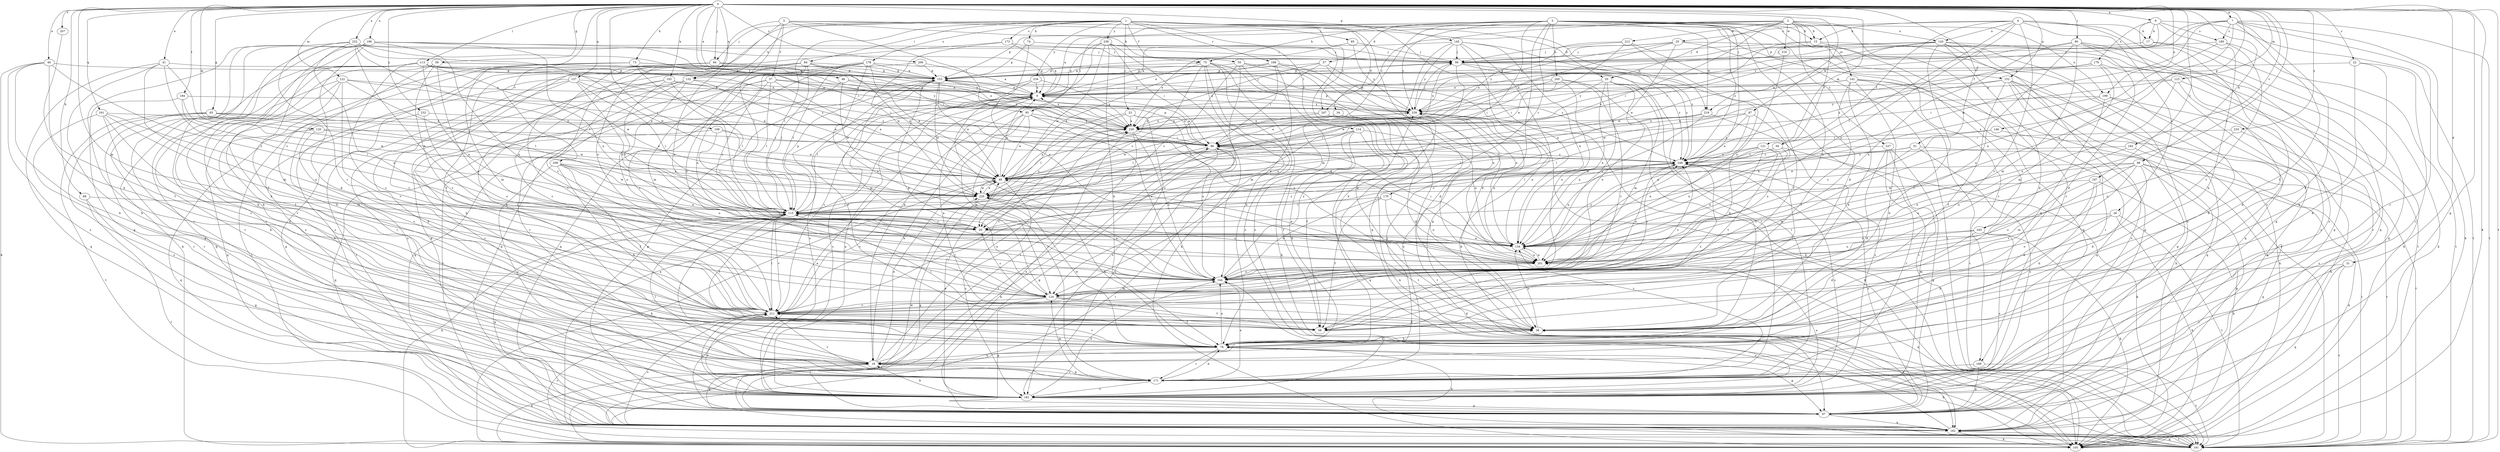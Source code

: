 strict digraph  {
0;
1;
2;
3;
4;
5;
6;
7;
9;
15;
17;
18;
22;
23;
25;
26;
29;
31;
34;
35;
37;
38;
40;
41;
46;
48;
51;
55;
56;
57;
58;
59;
65;
67;
68;
73;
74;
75;
76;
80;
84;
85;
86;
87;
94;
95;
96;
98;
102;
105;
109;
113;
114;
115;
120;
121;
122;
123;
124;
132;
134;
142;
143;
144;
145;
146;
152;
153;
157;
161;
162;
168;
169;
170;
171;
173;
178;
179;
180;
181;
182;
184;
187;
191;
196;
199;
200;
201;
206;
207;
208;
211;
212;
216;
219;
220;
222;
230;
232;
233;
234;
236;
237;
239;
245;
247;
249;
0 -> 6  [label=a];
0 -> 7  [label=a];
0 -> 22  [label=c];
0 -> 31  [label=d];
0 -> 40  [label=e];
0 -> 41  [label=e];
0 -> 46  [label=e];
0 -> 51  [label=f];
0 -> 59  [label=g];
0 -> 65  [label=g];
0 -> 67  [label=g];
0 -> 68  [label=h];
0 -> 73  [label=h];
0 -> 80  [label=i];
0 -> 87  [label=j];
0 -> 94  [label=j];
0 -> 98  [label=k];
0 -> 102  [label=k];
0 -> 105  [label=k];
0 -> 109  [label=l];
0 -> 113  [label=l];
0 -> 120  [label=m];
0 -> 121  [label=m];
0 -> 122  [label=m];
0 -> 123  [label=m];
0 -> 124  [label=m];
0 -> 132  [label=n];
0 -> 145  [label=p];
0 -> 146  [label=p];
0 -> 152  [label=p];
0 -> 157  [label=q];
0 -> 161  [label=q];
0 -> 182  [label=t];
0 -> 184  [label=t];
0 -> 187  [label=t];
0 -> 191  [label=t];
0 -> 196  [label=u];
0 -> 199  [label=u];
0 -> 206  [label=v];
0 -> 207  [label=v];
0 -> 208  [label=v];
0 -> 222  [label=x];
0 -> 230  [label=x];
0 -> 232  [label=y];
0 -> 233  [label=y];
0 -> 245  [label=z];
1 -> 23  [label=c];
1 -> 34  [label=d];
1 -> 35  [label=d];
1 -> 55  [label=f];
1 -> 74  [label=h];
1 -> 84  [label=i];
1 -> 94  [label=j];
1 -> 114  [label=l];
1 -> 115  [label=l];
1 -> 132  [label=n];
1 -> 134  [label=n];
1 -> 152  [label=p];
1 -> 162  [label=q];
1 -> 168  [label=r];
1 -> 173  [label=s];
1 -> 178  [label=s];
1 -> 211  [label=v];
1 -> 234  [label=y];
1 -> 236  [label=y];
1 -> 245  [label=z];
1 -> 247  [label=z];
2 -> 9  [label=a];
2 -> 15  [label=b];
2 -> 35  [label=d];
2 -> 48  [label=e];
2 -> 56  [label=f];
2 -> 95  [label=j];
2 -> 142  [label=o];
2 -> 143  [label=o];
2 -> 169  [label=r];
2 -> 212  [label=w];
2 -> 216  [label=w];
2 -> 237  [label=y];
2 -> 247  [label=z];
3 -> 15  [label=b];
3 -> 37  [label=d];
3 -> 38  [label=d];
3 -> 67  [label=g];
3 -> 75  [label=h];
3 -> 115  [label=l];
3 -> 124  [label=m];
3 -> 153  [label=p];
3 -> 169  [label=r];
3 -> 170  [label=r];
3 -> 191  [label=t];
3 -> 199  [label=u];
3 -> 200  [label=u];
3 -> 201  [label=u];
3 -> 219  [label=w];
3 -> 239  [label=y];
3 -> 249  [label=z];
4 -> 15  [label=b];
4 -> 17  [label=b];
4 -> 25  [label=c];
4 -> 26  [label=c];
4 -> 56  [label=f];
4 -> 67  [label=g];
4 -> 115  [label=l];
4 -> 134  [label=n];
4 -> 143  [label=o];
4 -> 162  [label=q];
4 -> 211  [label=v];
5 -> 29  [label=c];
5 -> 57  [label=f];
5 -> 75  [label=h];
5 -> 85  [label=i];
5 -> 95  [label=j];
5 -> 115  [label=l];
5 -> 144  [label=o];
5 -> 219  [label=w];
6 -> 17  [label=b];
6 -> 76  [label=h];
6 -> 171  [label=r];
6 -> 179  [label=s];
6 -> 180  [label=s];
6 -> 191  [label=t];
6 -> 239  [label=y];
7 -> 58  [label=f];
7 -> 76  [label=h];
7 -> 105  [label=k];
7 -> 134  [label=n];
7 -> 171  [label=r];
7 -> 180  [label=s];
7 -> 191  [label=t];
7 -> 219  [label=w];
7 -> 220  [label=w];
7 -> 239  [label=y];
9 -> 96  [label=j];
9 -> 115  [label=l];
9 -> 181  [label=s];
9 -> 211  [label=v];
9 -> 239  [label=y];
15 -> 67  [label=g];
15 -> 86  [label=i];
15 -> 96  [label=j];
15 -> 191  [label=t];
17 -> 96  [label=j];
17 -> 105  [label=k];
17 -> 162  [label=q];
18 -> 48  [label=e];
18 -> 67  [label=g];
18 -> 86  [label=i];
18 -> 105  [label=k];
18 -> 115  [label=l];
18 -> 171  [label=r];
18 -> 230  [label=x];
18 -> 239  [label=y];
22 -> 18  [label=b];
22 -> 76  [label=h];
22 -> 153  [label=p];
22 -> 171  [label=r];
23 -> 29  [label=c];
23 -> 115  [label=l];
23 -> 144  [label=o];
23 -> 181  [label=s];
23 -> 230  [label=x];
25 -> 9  [label=a];
25 -> 48  [label=e];
25 -> 96  [label=j];
25 -> 105  [label=k];
25 -> 153  [label=p];
25 -> 201  [label=u];
25 -> 230  [label=x];
26 -> 18  [label=b];
26 -> 29  [label=c];
26 -> 105  [label=k];
26 -> 144  [label=o];
26 -> 191  [label=t];
29 -> 115  [label=l];
29 -> 134  [label=n];
29 -> 249  [label=z];
31 -> 144  [label=o];
31 -> 162  [label=q];
31 -> 171  [label=r];
31 -> 191  [label=t];
34 -> 105  [label=k];
34 -> 191  [label=t];
34 -> 220  [label=w];
34 -> 230  [label=x];
35 -> 9  [label=a];
35 -> 86  [label=i];
35 -> 124  [label=m];
35 -> 134  [label=n];
35 -> 144  [label=o];
35 -> 171  [label=r];
35 -> 201  [label=u];
37 -> 48  [label=e];
37 -> 105  [label=k];
37 -> 153  [label=p];
37 -> 230  [label=x];
37 -> 239  [label=y];
38 -> 9  [label=a];
38 -> 76  [label=h];
38 -> 115  [label=l];
38 -> 134  [label=n];
40 -> 18  [label=b];
40 -> 29  [label=c];
40 -> 58  [label=f];
40 -> 105  [label=k];
40 -> 153  [label=p];
40 -> 181  [label=s];
41 -> 18  [label=b];
41 -> 29  [label=c];
41 -> 124  [label=m];
41 -> 153  [label=p];
41 -> 162  [label=q];
41 -> 220  [label=w];
46 -> 9  [label=a];
46 -> 76  [label=h];
46 -> 220  [label=w];
46 -> 230  [label=x];
48 -> 9  [label=a];
48 -> 105  [label=k];
48 -> 181  [label=s];
48 -> 211  [label=v];
48 -> 220  [label=w];
48 -> 230  [label=x];
51 -> 124  [label=m];
51 -> 181  [label=s];
51 -> 191  [label=t];
51 -> 220  [label=w];
51 -> 249  [label=z];
55 -> 29  [label=c];
55 -> 134  [label=n];
55 -> 153  [label=p];
55 -> 181  [label=s];
55 -> 211  [label=v];
55 -> 249  [label=z];
56 -> 105  [label=k];
56 -> 115  [label=l];
56 -> 134  [label=n];
56 -> 249  [label=z];
57 -> 9  [label=a];
57 -> 29  [label=c];
57 -> 48  [label=e];
57 -> 115  [label=l];
57 -> 134  [label=n];
57 -> 162  [label=q];
57 -> 239  [label=y];
58 -> 249  [label=z];
59 -> 76  [label=h];
59 -> 144  [label=o];
59 -> 153  [label=p];
59 -> 171  [label=r];
59 -> 211  [label=v];
59 -> 239  [label=y];
65 -> 48  [label=e];
65 -> 171  [label=r];
65 -> 181  [label=s];
65 -> 191  [label=t];
65 -> 220  [label=w];
65 -> 230  [label=x];
67 -> 38  [label=d];
67 -> 162  [label=q];
67 -> 220  [label=w];
67 -> 230  [label=x];
67 -> 249  [label=z];
68 -> 67  [label=g];
68 -> 115  [label=l];
68 -> 191  [label=t];
73 -> 86  [label=i];
73 -> 115  [label=l];
73 -> 124  [label=m];
73 -> 153  [label=p];
73 -> 181  [label=s];
73 -> 191  [label=t];
73 -> 239  [label=y];
74 -> 96  [label=j];
74 -> 153  [label=p];
74 -> 201  [label=u];
75 -> 9  [label=a];
75 -> 29  [label=c];
75 -> 76  [label=h];
75 -> 105  [label=k];
75 -> 144  [label=o];
75 -> 153  [label=p];
75 -> 181  [label=s];
75 -> 201  [label=u];
76 -> 18  [label=b];
76 -> 38  [label=d];
76 -> 67  [label=g];
76 -> 105  [label=k];
76 -> 144  [label=o];
76 -> 171  [label=r];
76 -> 211  [label=v];
76 -> 220  [label=w];
80 -> 38  [label=d];
80 -> 67  [label=g];
80 -> 96  [label=j];
80 -> 124  [label=m];
80 -> 144  [label=o];
80 -> 181  [label=s];
80 -> 201  [label=u];
84 -> 67  [label=g];
84 -> 76  [label=h];
84 -> 86  [label=i];
84 -> 115  [label=l];
84 -> 144  [label=o];
84 -> 153  [label=p];
84 -> 162  [label=q];
84 -> 230  [label=x];
85 -> 96  [label=j];
85 -> 230  [label=x];
85 -> 239  [label=y];
86 -> 9  [label=a];
86 -> 67  [label=g];
86 -> 105  [label=k];
86 -> 115  [label=l];
86 -> 153  [label=p];
86 -> 181  [label=s];
86 -> 249  [label=z];
87 -> 115  [label=l];
87 -> 134  [label=n];
87 -> 144  [label=o];
87 -> 230  [label=x];
87 -> 249  [label=z];
94 -> 48  [label=e];
94 -> 153  [label=p];
94 -> 181  [label=s];
94 -> 191  [label=t];
94 -> 211  [label=v];
95 -> 18  [label=b];
95 -> 48  [label=e];
95 -> 124  [label=m];
95 -> 144  [label=o];
95 -> 171  [label=r];
95 -> 201  [label=u];
95 -> 230  [label=x];
96 -> 153  [label=p];
96 -> 171  [label=r];
96 -> 191  [label=t];
96 -> 220  [label=w];
96 -> 230  [label=x];
96 -> 249  [label=z];
98 -> 38  [label=d];
98 -> 48  [label=e];
98 -> 67  [label=g];
98 -> 105  [label=k];
98 -> 124  [label=m];
98 -> 134  [label=n];
98 -> 162  [label=q];
98 -> 201  [label=u];
98 -> 211  [label=v];
102 -> 9  [label=a];
102 -> 29  [label=c];
102 -> 86  [label=i];
102 -> 115  [label=l];
102 -> 181  [label=s];
102 -> 211  [label=v];
109 -> 48  [label=e];
109 -> 86  [label=i];
109 -> 115  [label=l];
109 -> 162  [label=q];
113 -> 48  [label=e];
113 -> 67  [label=g];
113 -> 76  [label=h];
113 -> 134  [label=n];
113 -> 153  [label=p];
113 -> 162  [label=q];
113 -> 211  [label=v];
113 -> 220  [label=w];
113 -> 249  [label=z];
114 -> 48  [label=e];
114 -> 58  [label=f];
114 -> 76  [label=h];
114 -> 86  [label=i];
114 -> 134  [label=n];
114 -> 162  [label=q];
115 -> 29  [label=c];
115 -> 58  [label=f];
115 -> 105  [label=k];
115 -> 153  [label=p];
115 -> 162  [label=q];
115 -> 201  [label=u];
115 -> 211  [label=v];
120 -> 48  [label=e];
120 -> 86  [label=i];
120 -> 162  [label=q];
120 -> 211  [label=v];
121 -> 29  [label=c];
121 -> 58  [label=f];
121 -> 134  [label=n];
121 -> 201  [label=u];
121 -> 211  [label=v];
121 -> 249  [label=z];
122 -> 9  [label=a];
122 -> 58  [label=f];
122 -> 86  [label=i];
122 -> 115  [label=l];
122 -> 162  [label=q];
122 -> 171  [label=r];
122 -> 211  [label=v];
123 -> 9  [label=a];
123 -> 38  [label=d];
123 -> 86  [label=i];
123 -> 171  [label=r];
123 -> 201  [label=u];
124 -> 29  [label=c];
124 -> 38  [label=d];
124 -> 58  [label=f];
124 -> 67  [label=g];
124 -> 115  [label=l];
124 -> 153  [label=p];
124 -> 211  [label=v];
124 -> 249  [label=z];
132 -> 9  [label=a];
132 -> 48  [label=e];
132 -> 144  [label=o];
132 -> 171  [label=r];
132 -> 181  [label=s];
132 -> 191  [label=t];
134 -> 9  [label=a];
134 -> 86  [label=i];
134 -> 201  [label=u];
134 -> 249  [label=z];
142 -> 9  [label=a];
142 -> 38  [label=d];
142 -> 58  [label=f];
142 -> 76  [label=h];
142 -> 105  [label=k];
142 -> 162  [label=q];
142 -> 191  [label=t];
142 -> 239  [label=y];
143 -> 38  [label=d];
143 -> 58  [label=f];
143 -> 67  [label=g];
143 -> 86  [label=i];
143 -> 96  [label=j];
143 -> 162  [label=q];
143 -> 181  [label=s];
143 -> 191  [label=t];
143 -> 220  [label=w];
143 -> 239  [label=y];
144 -> 124  [label=m];
144 -> 220  [label=w];
144 -> 239  [label=y];
144 -> 249  [label=z];
145 -> 9  [label=a];
145 -> 38  [label=d];
145 -> 76  [label=h];
145 -> 96  [label=j];
145 -> 105  [label=k];
145 -> 134  [label=n];
145 -> 239  [label=y];
145 -> 249  [label=z];
146 -> 29  [label=c];
146 -> 86  [label=i];
146 -> 191  [label=t];
152 -> 9  [label=a];
152 -> 58  [label=f];
152 -> 67  [label=g];
152 -> 105  [label=k];
152 -> 162  [label=q];
152 -> 171  [label=r];
152 -> 181  [label=s];
152 -> 220  [label=w];
153 -> 9  [label=a];
153 -> 48  [label=e];
153 -> 58  [label=f];
153 -> 67  [label=g];
153 -> 124  [label=m];
153 -> 220  [label=w];
153 -> 230  [label=x];
157 -> 9  [label=a];
157 -> 18  [label=b];
157 -> 29  [label=c];
157 -> 67  [label=g];
157 -> 115  [label=l];
157 -> 171  [label=r];
157 -> 249  [label=z];
161 -> 38  [label=d];
161 -> 124  [label=m];
161 -> 134  [label=n];
161 -> 171  [label=r];
161 -> 211  [label=v];
161 -> 230  [label=x];
162 -> 9  [label=a];
162 -> 76  [label=h];
162 -> 105  [label=k];
162 -> 144  [label=o];
162 -> 191  [label=t];
162 -> 211  [label=v];
168 -> 38  [label=d];
168 -> 48  [label=e];
168 -> 86  [label=i];
168 -> 124  [label=m];
168 -> 153  [label=p];
168 -> 201  [label=u];
169 -> 67  [label=g];
169 -> 171  [label=r];
169 -> 191  [label=t];
170 -> 58  [label=f];
170 -> 115  [label=l];
170 -> 144  [label=o];
170 -> 171  [label=r];
170 -> 201  [label=u];
171 -> 18  [label=b];
171 -> 76  [label=h];
171 -> 115  [label=l];
171 -> 124  [label=m];
171 -> 144  [label=o];
171 -> 181  [label=s];
171 -> 211  [label=v];
171 -> 239  [label=y];
173 -> 9  [label=a];
173 -> 58  [label=f];
173 -> 96  [label=j];
173 -> 220  [label=w];
178 -> 48  [label=e];
178 -> 115  [label=l];
178 -> 124  [label=m];
178 -> 144  [label=o];
178 -> 153  [label=p];
178 -> 162  [label=q];
178 -> 211  [label=v];
178 -> 249  [label=z];
179 -> 18  [label=b];
179 -> 48  [label=e];
179 -> 124  [label=m];
179 -> 153  [label=p];
179 -> 181  [label=s];
179 -> 249  [label=z];
180 -> 96  [label=j];
180 -> 134  [label=n];
180 -> 191  [label=t];
180 -> 211  [label=v];
181 -> 9  [label=a];
181 -> 18  [label=b];
181 -> 48  [label=e];
181 -> 67  [label=g];
181 -> 144  [label=o];
181 -> 201  [label=u];
181 -> 211  [label=v];
182 -> 191  [label=t];
182 -> 201  [label=u];
182 -> 249  [label=z];
184 -> 18  [label=b];
184 -> 115  [label=l];
184 -> 220  [label=w];
184 -> 239  [label=y];
187 -> 38  [label=d];
187 -> 76  [label=h];
187 -> 105  [label=k];
187 -> 144  [label=o];
187 -> 220  [label=w];
191 -> 9  [label=a];
191 -> 86  [label=i];
191 -> 134  [label=n];
191 -> 162  [label=q];
191 -> 211  [label=v];
196 -> 9  [label=a];
196 -> 18  [label=b];
196 -> 38  [label=d];
196 -> 58  [label=f];
196 -> 76  [label=h];
196 -> 96  [label=j];
196 -> 105  [label=k];
196 -> 134  [label=n];
196 -> 171  [label=r];
196 -> 201  [label=u];
199 -> 38  [label=d];
199 -> 67  [label=g];
199 -> 105  [label=k];
199 -> 134  [label=n];
199 -> 239  [label=y];
200 -> 9  [label=a];
200 -> 48  [label=e];
200 -> 76  [label=h];
200 -> 86  [label=i];
200 -> 144  [label=o];
200 -> 211  [label=v];
201 -> 48  [label=e];
201 -> 134  [label=n];
201 -> 144  [label=o];
206 -> 9  [label=a];
206 -> 153  [label=p];
206 -> 211  [label=v];
207 -> 76  [label=h];
208 -> 48  [label=e];
208 -> 58  [label=f];
208 -> 76  [label=h];
208 -> 134  [label=n];
208 -> 171  [label=r];
208 -> 201  [label=u];
208 -> 220  [label=w];
211 -> 38  [label=d];
211 -> 58  [label=f];
211 -> 115  [label=l];
211 -> 181  [label=s];
212 -> 48  [label=e];
212 -> 58  [label=f];
212 -> 96  [label=j];
212 -> 211  [label=v];
212 -> 230  [label=x];
216 -> 201  [label=u];
219 -> 115  [label=l];
219 -> 134  [label=n];
219 -> 181  [label=s];
219 -> 230  [label=x];
220 -> 48  [label=e];
220 -> 67  [label=g];
220 -> 76  [label=h];
220 -> 115  [label=l];
222 -> 67  [label=g];
222 -> 86  [label=i];
222 -> 96  [label=j];
222 -> 115  [label=l];
222 -> 134  [label=n];
222 -> 144  [label=o];
222 -> 181  [label=s];
222 -> 211  [label=v];
222 -> 220  [label=w];
222 -> 230  [label=x];
230 -> 86  [label=i];
230 -> 144  [label=o];
230 -> 191  [label=t];
230 -> 211  [label=v];
230 -> 239  [label=y];
232 -> 18  [label=b];
232 -> 144  [label=o];
232 -> 230  [label=x];
233 -> 86  [label=i];
233 -> 181  [label=s];
233 -> 201  [label=u];
234 -> 9  [label=a];
234 -> 144  [label=o];
234 -> 181  [label=s];
234 -> 230  [label=x];
236 -> 9  [label=a];
236 -> 18  [label=b];
236 -> 38  [label=d];
236 -> 76  [label=h];
236 -> 86  [label=i];
236 -> 96  [label=j];
236 -> 105  [label=k];
236 -> 220  [label=w];
237 -> 38  [label=d];
237 -> 67  [label=g];
237 -> 171  [label=r];
237 -> 181  [label=s];
237 -> 249  [label=z];
239 -> 96  [label=j];
239 -> 105  [label=k];
239 -> 134  [label=n];
239 -> 153  [label=p];
239 -> 201  [label=u];
239 -> 230  [label=x];
245 -> 38  [label=d];
245 -> 105  [label=k];
245 -> 134  [label=n];
245 -> 181  [label=s];
245 -> 201  [label=u];
247 -> 38  [label=d];
247 -> 58  [label=f];
247 -> 115  [label=l];
247 -> 191  [label=t];
247 -> 230  [label=x];
249 -> 48  [label=e];
249 -> 134  [label=n];
249 -> 144  [label=o];
249 -> 181  [label=s];
}
